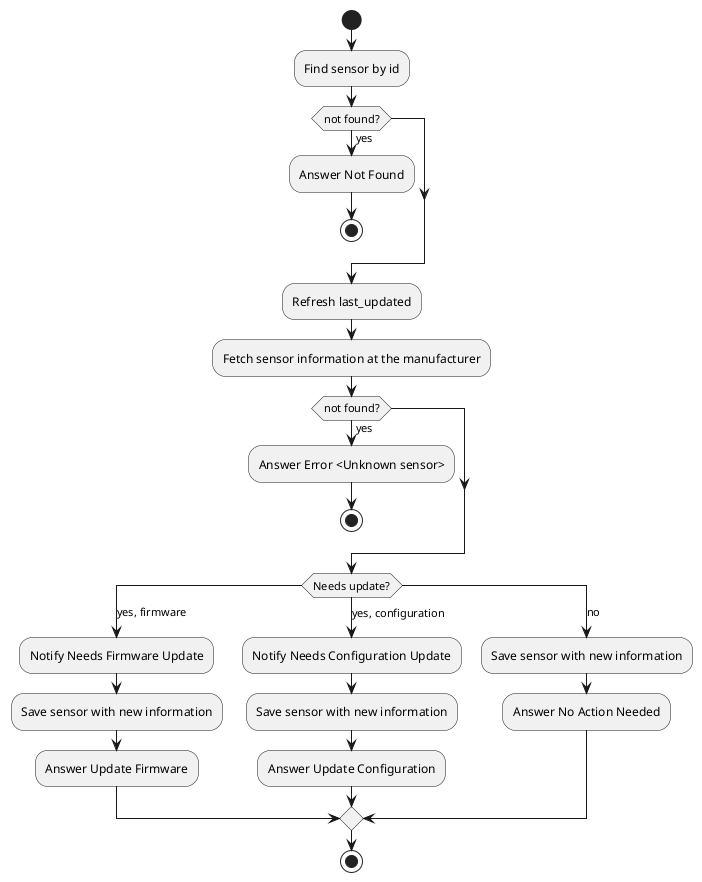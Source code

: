 @startuml

start

:Find sensor by id;

if (not found?) then (yes)
  :Answer Not Found;
  stop
endif

:Refresh last_updated;

:Fetch sensor information at the manufacturer;

if (not found?) then (yes)
  :Answer Error <Unknown sensor>;
  stop
endif

switch (Needs update?)

case (yes, firmware)
  :Notify Needs Firmware Update;
  :Save sensor with new information;
  :Answer Update Firmware;

case (yes, configuration)
  :Notify Needs Configuration Update;
  :Save sensor with new information;
  :Answer Update Configuration;

case (no)
:Save sensor with new information;
  :Answer No Action Needed;



endswitch

stop
@enduml